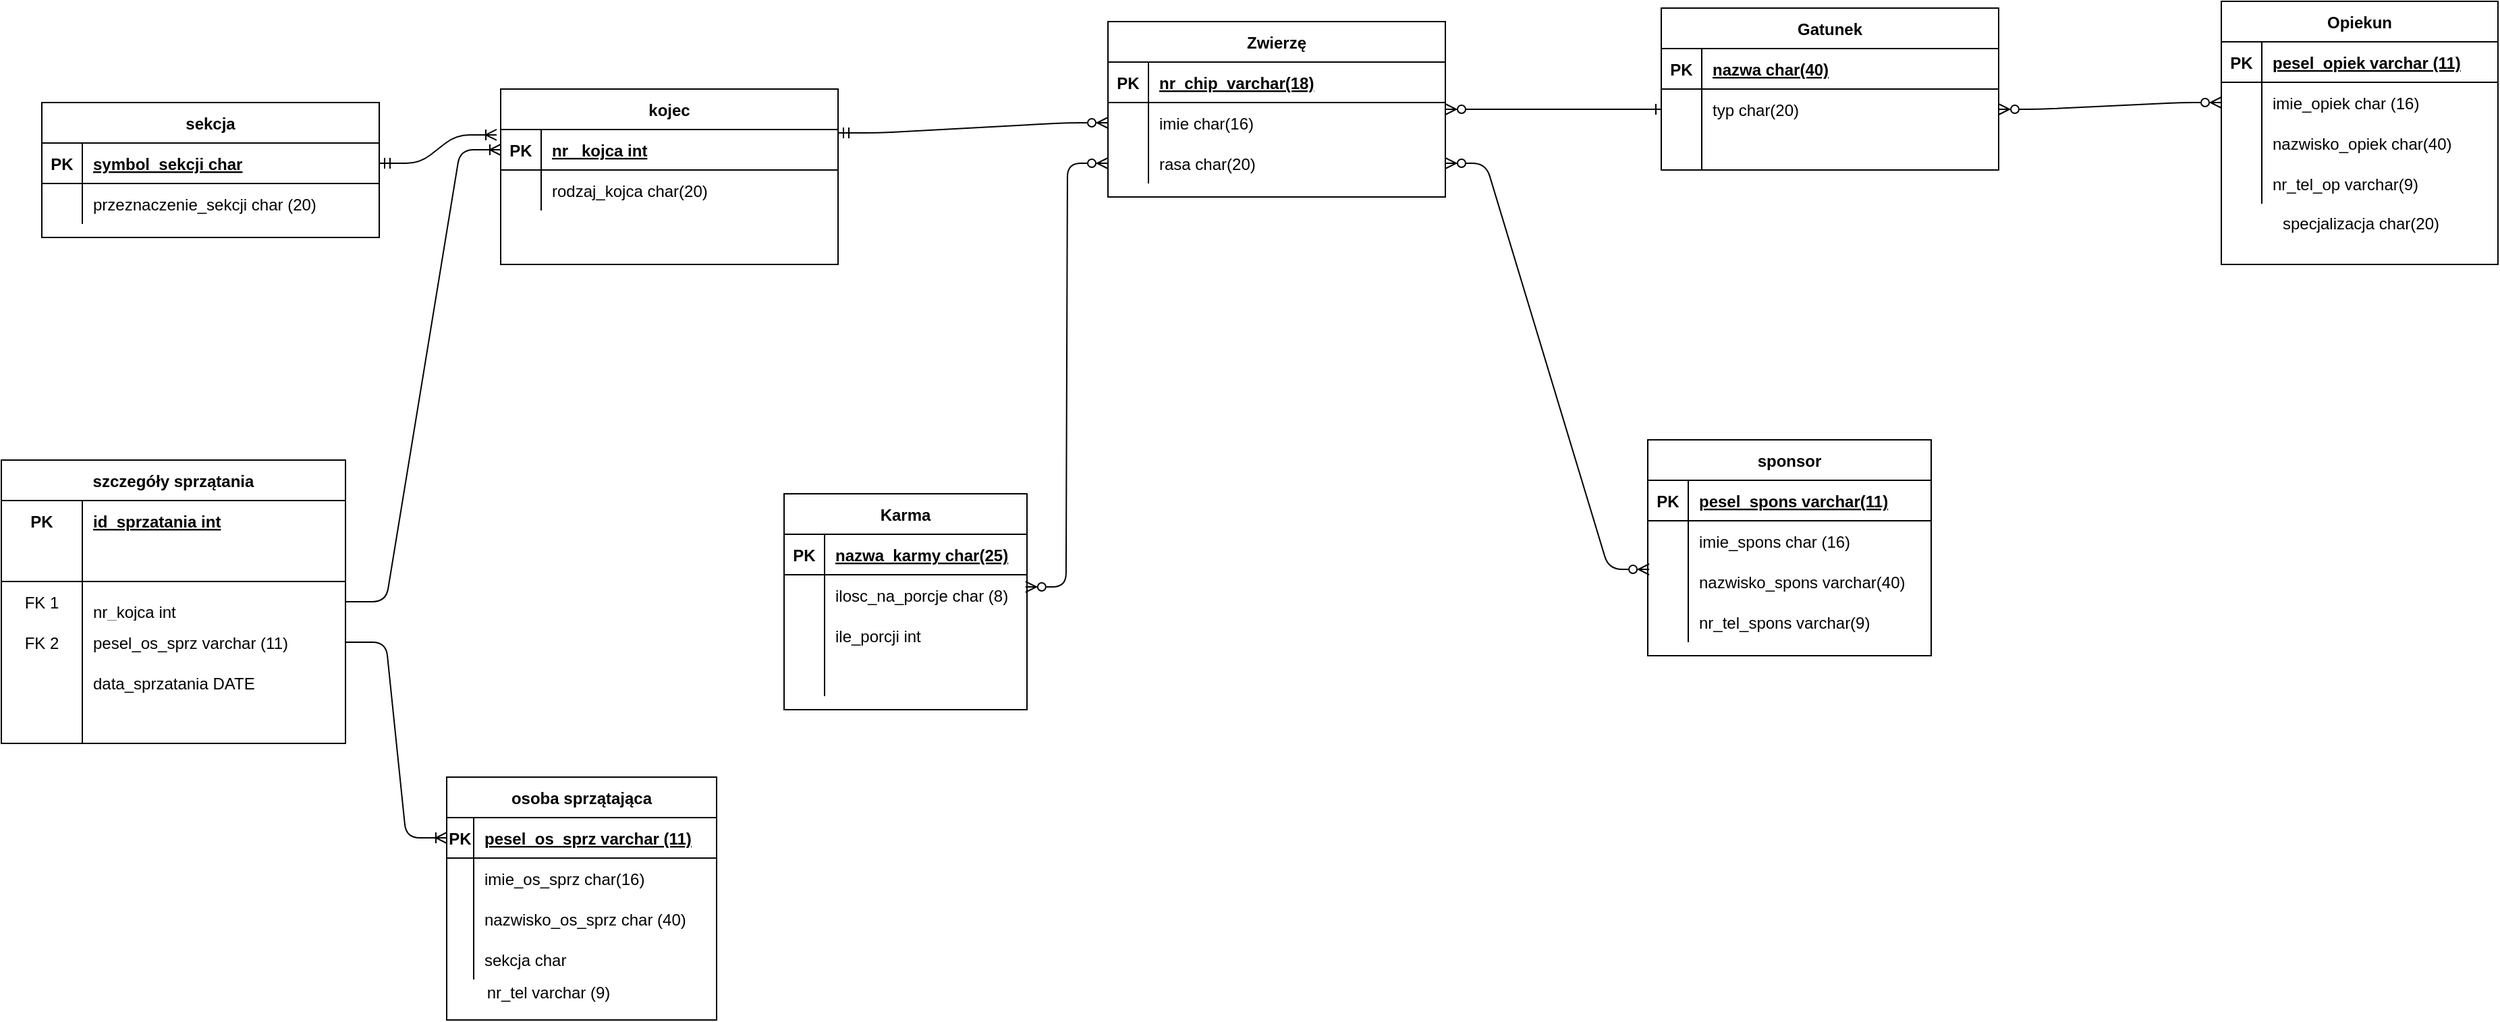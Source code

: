 <mxfile version="14.2.5" type="github">
  <diagram id="R2lEEEUBdFMjLlhIrx00" name="Page-1">
    <mxGraphModel dx="1324" dy="1441" grid="1" gridSize="10" guides="1" tooltips="1" connect="1" arrows="1" fold="1" page="1" pageScale="1" pageWidth="850" pageHeight="1100" math="0" shadow="0" extFonts="Permanent Marker^https://fonts.googleapis.com/css?family=Permanent+Marker">
      <root>
        <mxCell id="0" />
        <mxCell id="1" parent="0" />
        <mxCell id="C-vyLk0tnHw3VtMMgP7b-2" value="Zwierzę" style="shape=table;startSize=30;container=1;collapsible=1;childLayout=tableLayout;fixedRows=1;rowLines=0;fontStyle=1;align=center;resizeLast=1;" parent="1" vertex="1">
          <mxGeometry x="450" y="-20" width="250" height="130" as="geometry" />
        </mxCell>
        <mxCell id="C-vyLk0tnHw3VtMMgP7b-3" value="" style="shape=partialRectangle;collapsible=0;dropTarget=0;pointerEvents=0;fillColor=none;points=[[0,0.5],[1,0.5]];portConstraint=eastwest;top=0;left=0;right=0;bottom=1;" parent="C-vyLk0tnHw3VtMMgP7b-2" vertex="1">
          <mxGeometry y="30" width="250" height="30" as="geometry" />
        </mxCell>
        <mxCell id="C-vyLk0tnHw3VtMMgP7b-4" value="PK" style="shape=partialRectangle;overflow=hidden;connectable=0;fillColor=none;top=0;left=0;bottom=0;right=0;fontStyle=1;" parent="C-vyLk0tnHw3VtMMgP7b-3" vertex="1">
          <mxGeometry width="30" height="30" as="geometry" />
        </mxCell>
        <mxCell id="C-vyLk0tnHw3VtMMgP7b-5" value="nr_chip  varchar(18) " style="shape=partialRectangle;overflow=hidden;connectable=0;fillColor=none;top=0;left=0;bottom=0;right=0;align=left;spacingLeft=6;fontStyle=5;" parent="C-vyLk0tnHw3VtMMgP7b-3" vertex="1">
          <mxGeometry x="30" width="220" height="30" as="geometry" />
        </mxCell>
        <mxCell id="C-vyLk0tnHw3VtMMgP7b-6" value="" style="shape=partialRectangle;collapsible=0;dropTarget=0;pointerEvents=0;fillColor=none;points=[[0,0.5],[1,0.5]];portConstraint=eastwest;top=0;left=0;right=0;bottom=0;" parent="C-vyLk0tnHw3VtMMgP7b-2" vertex="1">
          <mxGeometry y="60" width="250" height="30" as="geometry" />
        </mxCell>
        <mxCell id="C-vyLk0tnHw3VtMMgP7b-7" value="" style="shape=partialRectangle;overflow=hidden;connectable=0;fillColor=none;top=0;left=0;bottom=0;right=0;" parent="C-vyLk0tnHw3VtMMgP7b-6" vertex="1">
          <mxGeometry width="30" height="30" as="geometry" />
        </mxCell>
        <mxCell id="C-vyLk0tnHw3VtMMgP7b-8" value="imie char(16)" style="shape=partialRectangle;overflow=hidden;connectable=0;fillColor=none;top=0;left=0;bottom=0;right=0;align=left;spacingLeft=6;" parent="C-vyLk0tnHw3VtMMgP7b-6" vertex="1">
          <mxGeometry x="30" width="220" height="30" as="geometry" />
        </mxCell>
        <mxCell id="C-vyLk0tnHw3VtMMgP7b-9" value="" style="shape=partialRectangle;collapsible=0;dropTarget=0;pointerEvents=0;fillColor=none;points=[[0,0.5],[1,0.5]];portConstraint=eastwest;top=0;left=0;right=0;bottom=0;" parent="C-vyLk0tnHw3VtMMgP7b-2" vertex="1">
          <mxGeometry y="90" width="250" height="30" as="geometry" />
        </mxCell>
        <mxCell id="C-vyLk0tnHw3VtMMgP7b-10" value="" style="shape=partialRectangle;overflow=hidden;connectable=0;fillColor=none;top=0;left=0;bottom=0;right=0;" parent="C-vyLk0tnHw3VtMMgP7b-9" vertex="1">
          <mxGeometry width="30" height="30" as="geometry" />
        </mxCell>
        <mxCell id="C-vyLk0tnHw3VtMMgP7b-11" value="rasa char(20)" style="shape=partialRectangle;overflow=hidden;connectable=0;fillColor=none;top=0;left=0;bottom=0;right=0;align=left;spacingLeft=6;" parent="C-vyLk0tnHw3VtMMgP7b-9" vertex="1">
          <mxGeometry x="30" width="220" height="30" as="geometry" />
        </mxCell>
        <mxCell id="C-vyLk0tnHw3VtMMgP7b-13" value="Gatunek" style="shape=table;startSize=30;container=1;collapsible=1;childLayout=tableLayout;fixedRows=1;rowLines=0;fontStyle=1;align=center;resizeLast=1;" parent="1" vertex="1">
          <mxGeometry x="860" y="-30" width="250" height="120" as="geometry" />
        </mxCell>
        <mxCell id="C-vyLk0tnHw3VtMMgP7b-14" value="" style="shape=partialRectangle;collapsible=0;dropTarget=0;pointerEvents=0;fillColor=none;points=[[0,0.5],[1,0.5]];portConstraint=eastwest;top=0;left=0;right=0;bottom=1;" parent="C-vyLk0tnHw3VtMMgP7b-13" vertex="1">
          <mxGeometry y="30" width="250" height="30" as="geometry" />
        </mxCell>
        <mxCell id="C-vyLk0tnHw3VtMMgP7b-15" value="PK" style="shape=partialRectangle;overflow=hidden;connectable=0;fillColor=none;top=0;left=0;bottom=0;right=0;fontStyle=1;" parent="C-vyLk0tnHw3VtMMgP7b-14" vertex="1">
          <mxGeometry width="30" height="30" as="geometry" />
        </mxCell>
        <mxCell id="C-vyLk0tnHw3VtMMgP7b-16" value="nazwa char(40)" style="shape=partialRectangle;overflow=hidden;connectable=0;fillColor=none;top=0;left=0;bottom=0;right=0;align=left;spacingLeft=6;fontStyle=5;" parent="C-vyLk0tnHw3VtMMgP7b-14" vertex="1">
          <mxGeometry x="30" width="220" height="30" as="geometry" />
        </mxCell>
        <mxCell id="C-vyLk0tnHw3VtMMgP7b-17" value="" style="shape=partialRectangle;collapsible=0;dropTarget=0;pointerEvents=0;fillColor=none;points=[[0,0.5],[1,0.5]];portConstraint=eastwest;top=0;left=0;right=0;bottom=0;" parent="C-vyLk0tnHw3VtMMgP7b-13" vertex="1">
          <mxGeometry y="60" width="250" height="30" as="geometry" />
        </mxCell>
        <mxCell id="C-vyLk0tnHw3VtMMgP7b-18" value="" style="shape=partialRectangle;overflow=hidden;connectable=0;fillColor=none;top=0;left=0;bottom=0;right=0;" parent="C-vyLk0tnHw3VtMMgP7b-17" vertex="1">
          <mxGeometry width="30" height="30" as="geometry" />
        </mxCell>
        <mxCell id="C-vyLk0tnHw3VtMMgP7b-19" value="typ char(20)" style="shape=partialRectangle;overflow=hidden;connectable=0;fillColor=none;top=0;left=0;bottom=0;right=0;align=left;spacingLeft=6;" parent="C-vyLk0tnHw3VtMMgP7b-17" vertex="1">
          <mxGeometry x="30" width="220" height="30" as="geometry" />
        </mxCell>
        <mxCell id="C-vyLk0tnHw3VtMMgP7b-20" value="" style="shape=partialRectangle;collapsible=0;dropTarget=0;pointerEvents=0;fillColor=none;points=[[0,0.5],[1,0.5]];portConstraint=eastwest;top=0;left=0;right=0;bottom=0;" parent="C-vyLk0tnHw3VtMMgP7b-13" vertex="1">
          <mxGeometry y="90" width="250" height="30" as="geometry" />
        </mxCell>
        <mxCell id="C-vyLk0tnHw3VtMMgP7b-21" value="" style="shape=partialRectangle;overflow=hidden;connectable=0;fillColor=none;top=0;left=0;bottom=0;right=0;" parent="C-vyLk0tnHw3VtMMgP7b-20" vertex="1">
          <mxGeometry width="30" height="30" as="geometry" />
        </mxCell>
        <mxCell id="C-vyLk0tnHw3VtMMgP7b-22" value="" style="shape=partialRectangle;overflow=hidden;connectable=0;fillColor=none;top=0;left=0;bottom=0;right=0;align=left;spacingLeft=6;" parent="C-vyLk0tnHw3VtMMgP7b-20" vertex="1">
          <mxGeometry x="30" width="220" height="30" as="geometry" />
        </mxCell>
        <mxCell id="C-vyLk0tnHw3VtMMgP7b-23" value="kojec" style="shape=table;startSize=30;container=1;collapsible=1;childLayout=tableLayout;fixedRows=1;rowLines=0;fontStyle=1;align=center;resizeLast=1;" parent="1" vertex="1">
          <mxGeometry y="30" width="250" height="130" as="geometry" />
        </mxCell>
        <mxCell id="C-vyLk0tnHw3VtMMgP7b-24" value="" style="shape=partialRectangle;collapsible=0;dropTarget=0;pointerEvents=0;fillColor=none;points=[[0,0.5],[1,0.5]];portConstraint=eastwest;top=0;left=0;right=0;bottom=1;" parent="C-vyLk0tnHw3VtMMgP7b-23" vertex="1">
          <mxGeometry y="30" width="250" height="30" as="geometry" />
        </mxCell>
        <mxCell id="C-vyLk0tnHw3VtMMgP7b-25" value="PK" style="shape=partialRectangle;overflow=hidden;connectable=0;fillColor=none;top=0;left=0;bottom=0;right=0;fontStyle=1;" parent="C-vyLk0tnHw3VtMMgP7b-24" vertex="1">
          <mxGeometry width="30" height="30" as="geometry" />
        </mxCell>
        <mxCell id="C-vyLk0tnHw3VtMMgP7b-26" value="nr _kojca int " style="shape=partialRectangle;overflow=hidden;connectable=0;fillColor=none;top=0;left=0;bottom=0;right=0;align=left;spacingLeft=6;fontStyle=5;" parent="C-vyLk0tnHw3VtMMgP7b-24" vertex="1">
          <mxGeometry x="30" width="220" height="30" as="geometry" />
        </mxCell>
        <mxCell id="C-vyLk0tnHw3VtMMgP7b-27" value="" style="shape=partialRectangle;collapsible=0;dropTarget=0;pointerEvents=0;fillColor=none;points=[[0,0.5],[1,0.5]];portConstraint=eastwest;top=0;left=0;right=0;bottom=0;" parent="C-vyLk0tnHw3VtMMgP7b-23" vertex="1">
          <mxGeometry y="60" width="250" height="30" as="geometry" />
        </mxCell>
        <mxCell id="C-vyLk0tnHw3VtMMgP7b-28" value="" style="shape=partialRectangle;overflow=hidden;connectable=0;fillColor=none;top=0;left=0;bottom=0;right=0;" parent="C-vyLk0tnHw3VtMMgP7b-27" vertex="1">
          <mxGeometry width="30" height="30" as="geometry" />
        </mxCell>
        <mxCell id="C-vyLk0tnHw3VtMMgP7b-29" value="rodzaj_kojca char(20)" style="shape=partialRectangle;overflow=hidden;connectable=0;fillColor=none;top=0;left=0;bottom=0;right=0;align=left;spacingLeft=6;" parent="C-vyLk0tnHw3VtMMgP7b-27" vertex="1">
          <mxGeometry x="30" width="220" height="30" as="geometry" />
        </mxCell>
        <mxCell id="C-vyLk0tnHw3VtMMgP7b-12" value="" style="edgeStyle=entityRelationEdgeStyle;endArrow=ERzeroToMany;startArrow=ERone;endFill=1;startFill=0;entryX=1;entryY=0.5;entryDx=0;entryDy=0;exitX=0;exitY=0.5;exitDx=0;exitDy=0;" parent="1" source="C-vyLk0tnHw3VtMMgP7b-17" target="C-vyLk0tnHw3VtMMgP7b-2" edge="1">
          <mxGeometry width="100" height="100" relative="1" as="geometry">
            <mxPoint x="710" y="485" as="sourcePoint" />
            <mxPoint x="460" y="205" as="targetPoint" />
          </mxGeometry>
        </mxCell>
        <mxCell id="PR95BLjUPPF5sNpbHatP-1" value="osoba sprzątająca" style="shape=table;startSize=30;container=1;collapsible=1;childLayout=tableLayout;fixedRows=1;rowLines=0;fontStyle=1;align=center;resizeLast=1;" parent="1" vertex="1">
          <mxGeometry x="-40" y="540" width="200" height="180" as="geometry" />
        </mxCell>
        <mxCell id="PR95BLjUPPF5sNpbHatP-2" value="" style="shape=partialRectangle;collapsible=0;dropTarget=0;pointerEvents=0;fillColor=none;top=0;left=0;bottom=1;right=0;points=[[0,0.5],[1,0.5]];portConstraint=eastwest;" parent="PR95BLjUPPF5sNpbHatP-1" vertex="1">
          <mxGeometry y="30" width="200" height="30" as="geometry" />
        </mxCell>
        <mxCell id="PR95BLjUPPF5sNpbHatP-3" value="PK" style="shape=partialRectangle;connectable=0;fillColor=none;top=0;left=0;bottom=0;right=0;fontStyle=1;overflow=hidden;" parent="PR95BLjUPPF5sNpbHatP-2" vertex="1">
          <mxGeometry width="20" height="30" as="geometry" />
        </mxCell>
        <mxCell id="PR95BLjUPPF5sNpbHatP-4" value="pesel_os_sprz varchar (11)" style="shape=partialRectangle;connectable=0;fillColor=none;top=0;left=0;bottom=0;right=0;align=left;spacingLeft=6;fontStyle=5;overflow=hidden;" parent="PR95BLjUPPF5sNpbHatP-2" vertex="1">
          <mxGeometry x="20" width="180" height="30" as="geometry" />
        </mxCell>
        <mxCell id="PR95BLjUPPF5sNpbHatP-5" value="" style="shape=partialRectangle;collapsible=0;dropTarget=0;pointerEvents=0;fillColor=none;top=0;left=0;bottom=0;right=0;points=[[0,0.5],[1,0.5]];portConstraint=eastwest;" parent="PR95BLjUPPF5sNpbHatP-1" vertex="1">
          <mxGeometry y="60" width="200" height="30" as="geometry" />
        </mxCell>
        <mxCell id="PR95BLjUPPF5sNpbHatP-6" value="" style="shape=partialRectangle;connectable=0;fillColor=none;top=0;left=0;bottom=0;right=0;editable=1;overflow=hidden;" parent="PR95BLjUPPF5sNpbHatP-5" vertex="1">
          <mxGeometry width="20" height="30" as="geometry" />
        </mxCell>
        <mxCell id="PR95BLjUPPF5sNpbHatP-7" value="imie_os_sprz char(16)" style="shape=partialRectangle;connectable=0;fillColor=none;top=0;left=0;bottom=0;right=0;align=left;spacingLeft=6;overflow=hidden;" parent="PR95BLjUPPF5sNpbHatP-5" vertex="1">
          <mxGeometry x="20" width="180" height="30" as="geometry" />
        </mxCell>
        <mxCell id="PR95BLjUPPF5sNpbHatP-8" value="" style="shape=partialRectangle;collapsible=0;dropTarget=0;pointerEvents=0;fillColor=none;top=0;left=0;bottom=0;right=0;points=[[0,0.5],[1,0.5]];portConstraint=eastwest;" parent="PR95BLjUPPF5sNpbHatP-1" vertex="1">
          <mxGeometry y="90" width="200" height="30" as="geometry" />
        </mxCell>
        <mxCell id="PR95BLjUPPF5sNpbHatP-9" value="" style="shape=partialRectangle;connectable=0;fillColor=none;top=0;left=0;bottom=0;right=0;editable=1;overflow=hidden;" parent="PR95BLjUPPF5sNpbHatP-8" vertex="1">
          <mxGeometry width="20" height="30" as="geometry" />
        </mxCell>
        <mxCell id="PR95BLjUPPF5sNpbHatP-10" value="nazwisko_os_sprz char (40)" style="shape=partialRectangle;connectable=0;fillColor=none;top=0;left=0;bottom=0;right=0;align=left;spacingLeft=6;overflow=hidden;" parent="PR95BLjUPPF5sNpbHatP-8" vertex="1">
          <mxGeometry x="20" width="180" height="30" as="geometry" />
        </mxCell>
        <mxCell id="PR95BLjUPPF5sNpbHatP-11" value="" style="shape=partialRectangle;collapsible=0;dropTarget=0;pointerEvents=0;fillColor=none;top=0;left=0;bottom=0;right=0;points=[[0,0.5],[1,0.5]];portConstraint=eastwest;" parent="PR95BLjUPPF5sNpbHatP-1" vertex="1">
          <mxGeometry y="120" width="200" height="30" as="geometry" />
        </mxCell>
        <mxCell id="PR95BLjUPPF5sNpbHatP-12" value="" style="shape=partialRectangle;connectable=0;fillColor=none;top=0;left=0;bottom=0;right=0;editable=1;overflow=hidden;" parent="PR95BLjUPPF5sNpbHatP-11" vertex="1">
          <mxGeometry width="20" height="30" as="geometry" />
        </mxCell>
        <mxCell id="PR95BLjUPPF5sNpbHatP-13" value="sekcja char" style="shape=partialRectangle;connectable=0;fillColor=none;top=0;left=0;bottom=0;right=0;align=left;spacingLeft=6;overflow=hidden;" parent="PR95BLjUPPF5sNpbHatP-11" vertex="1">
          <mxGeometry x="20" width="180" height="30" as="geometry" />
        </mxCell>
        <mxCell id="PR95BLjUPPF5sNpbHatP-16" value="Opiekun" style="shape=table;startSize=30;container=1;collapsible=1;childLayout=tableLayout;fixedRows=1;rowLines=0;fontStyle=1;align=center;resizeLast=1;" parent="1" vertex="1">
          <mxGeometry x="1275" y="-35" width="205" height="195" as="geometry" />
        </mxCell>
        <mxCell id="PR95BLjUPPF5sNpbHatP-17" value="" style="shape=partialRectangle;collapsible=0;dropTarget=0;pointerEvents=0;fillColor=none;top=0;left=0;bottom=1;right=0;points=[[0,0.5],[1,0.5]];portConstraint=eastwest;" parent="PR95BLjUPPF5sNpbHatP-16" vertex="1">
          <mxGeometry y="30" width="205" height="30" as="geometry" />
        </mxCell>
        <mxCell id="PR95BLjUPPF5sNpbHatP-18" value="PK" style="shape=partialRectangle;connectable=0;fillColor=none;top=0;left=0;bottom=0;right=0;fontStyle=1;overflow=hidden;" parent="PR95BLjUPPF5sNpbHatP-17" vertex="1">
          <mxGeometry width="30" height="30" as="geometry" />
        </mxCell>
        <mxCell id="PR95BLjUPPF5sNpbHatP-19" value="pesel_opiek varchar (11) " style="shape=partialRectangle;connectable=0;fillColor=none;top=0;left=0;bottom=0;right=0;align=left;spacingLeft=6;fontStyle=5;overflow=hidden;" parent="PR95BLjUPPF5sNpbHatP-17" vertex="1">
          <mxGeometry x="30" width="175" height="30" as="geometry" />
        </mxCell>
        <mxCell id="PR95BLjUPPF5sNpbHatP-20" value="" style="shape=partialRectangle;collapsible=0;dropTarget=0;pointerEvents=0;fillColor=none;top=0;left=0;bottom=0;right=0;points=[[0,0.5],[1,0.5]];portConstraint=eastwest;" parent="PR95BLjUPPF5sNpbHatP-16" vertex="1">
          <mxGeometry y="60" width="205" height="30" as="geometry" />
        </mxCell>
        <mxCell id="PR95BLjUPPF5sNpbHatP-21" value="" style="shape=partialRectangle;connectable=0;fillColor=none;top=0;left=0;bottom=0;right=0;editable=1;overflow=hidden;" parent="PR95BLjUPPF5sNpbHatP-20" vertex="1">
          <mxGeometry width="30" height="30" as="geometry" />
        </mxCell>
        <mxCell id="PR95BLjUPPF5sNpbHatP-22" value="imie_opiek char (16) " style="shape=partialRectangle;connectable=0;fillColor=none;top=0;left=0;bottom=0;right=0;align=left;spacingLeft=6;overflow=hidden;" parent="PR95BLjUPPF5sNpbHatP-20" vertex="1">
          <mxGeometry x="30" width="175" height="30" as="geometry" />
        </mxCell>
        <mxCell id="PR95BLjUPPF5sNpbHatP-23" value="" style="shape=partialRectangle;collapsible=0;dropTarget=0;pointerEvents=0;fillColor=none;top=0;left=0;bottom=0;right=0;points=[[0,0.5],[1,0.5]];portConstraint=eastwest;" parent="PR95BLjUPPF5sNpbHatP-16" vertex="1">
          <mxGeometry y="90" width="205" height="30" as="geometry" />
        </mxCell>
        <mxCell id="PR95BLjUPPF5sNpbHatP-24" value="" style="shape=partialRectangle;connectable=0;fillColor=none;top=0;left=0;bottom=0;right=0;editable=1;overflow=hidden;" parent="PR95BLjUPPF5sNpbHatP-23" vertex="1">
          <mxGeometry width="30" height="30" as="geometry" />
        </mxCell>
        <mxCell id="PR95BLjUPPF5sNpbHatP-25" value="nazwisko_opiek char(40)" style="shape=partialRectangle;connectable=0;fillColor=none;top=0;left=0;bottom=0;right=0;align=left;spacingLeft=6;overflow=hidden;" parent="PR95BLjUPPF5sNpbHatP-23" vertex="1">
          <mxGeometry x="30" width="175" height="30" as="geometry" />
        </mxCell>
        <mxCell id="PR95BLjUPPF5sNpbHatP-26" value="" style="shape=partialRectangle;collapsible=0;dropTarget=0;pointerEvents=0;fillColor=none;top=0;left=0;bottom=0;right=0;points=[[0,0.5],[1,0.5]];portConstraint=eastwest;" parent="PR95BLjUPPF5sNpbHatP-16" vertex="1">
          <mxGeometry y="120" width="205" height="30" as="geometry" />
        </mxCell>
        <mxCell id="PR95BLjUPPF5sNpbHatP-27" value="" style="shape=partialRectangle;connectable=0;fillColor=none;top=0;left=0;bottom=0;right=0;editable=1;overflow=hidden;" parent="PR95BLjUPPF5sNpbHatP-26" vertex="1">
          <mxGeometry width="30" height="30" as="geometry" />
        </mxCell>
        <mxCell id="PR95BLjUPPF5sNpbHatP-28" value="nr_tel_op varchar(9)" style="shape=partialRectangle;connectable=0;fillColor=none;top=0;left=0;bottom=0;right=0;align=left;spacingLeft=6;overflow=hidden;" parent="PR95BLjUPPF5sNpbHatP-26" vertex="1">
          <mxGeometry x="30" width="175" height="30" as="geometry" />
        </mxCell>
        <mxCell id="PR95BLjUPPF5sNpbHatP-30" value="" style="edgeStyle=entityRelationEdgeStyle;fontSize=12;html=1;endArrow=ERzeroToMany;startArrow=ERmandOne;entryX=0;entryY=0.5;entryDx=0;entryDy=0;exitX=1;exitY=0.25;exitDx=0;exitDy=0;" parent="1" source="C-vyLk0tnHw3VtMMgP7b-23" target="C-vyLk0tnHw3VtMMgP7b-6" edge="1">
          <mxGeometry width="100" height="100" relative="1" as="geometry">
            <mxPoint x="370" y="350" as="sourcePoint" />
            <mxPoint x="470" y="250" as="targetPoint" />
          </mxGeometry>
        </mxCell>
        <mxCell id="PR95BLjUPPF5sNpbHatP-31" value="sekcja" style="shape=table;startSize=30;container=1;collapsible=1;childLayout=tableLayout;fixedRows=1;rowLines=0;fontStyle=1;align=center;resizeLast=1;" parent="1" vertex="1">
          <mxGeometry x="-340" y="40" width="250" height="100" as="geometry" />
        </mxCell>
        <mxCell id="PR95BLjUPPF5sNpbHatP-32" value="" style="shape=partialRectangle;collapsible=0;dropTarget=0;pointerEvents=0;fillColor=none;points=[[0,0.5],[1,0.5]];portConstraint=eastwest;top=0;left=0;right=0;bottom=1;" parent="PR95BLjUPPF5sNpbHatP-31" vertex="1">
          <mxGeometry y="30" width="250" height="30" as="geometry" />
        </mxCell>
        <mxCell id="PR95BLjUPPF5sNpbHatP-33" value="PK" style="shape=partialRectangle;overflow=hidden;connectable=0;fillColor=none;top=0;left=0;bottom=0;right=0;fontStyle=1;" parent="PR95BLjUPPF5sNpbHatP-32" vertex="1">
          <mxGeometry width="30" height="30" as="geometry" />
        </mxCell>
        <mxCell id="PR95BLjUPPF5sNpbHatP-34" value="symbol_sekcji char" style="shape=partialRectangle;overflow=hidden;connectable=0;fillColor=none;top=0;left=0;bottom=0;right=0;align=left;spacingLeft=6;fontStyle=5;" parent="PR95BLjUPPF5sNpbHatP-32" vertex="1">
          <mxGeometry x="30" width="220" height="30" as="geometry" />
        </mxCell>
        <mxCell id="PR95BLjUPPF5sNpbHatP-35" value="" style="shape=partialRectangle;collapsible=0;dropTarget=0;pointerEvents=0;fillColor=none;points=[[0,0.5],[1,0.5]];portConstraint=eastwest;top=0;left=0;right=0;bottom=0;" parent="PR95BLjUPPF5sNpbHatP-31" vertex="1">
          <mxGeometry y="60" width="250" height="30" as="geometry" />
        </mxCell>
        <mxCell id="PR95BLjUPPF5sNpbHatP-36" value="" style="shape=partialRectangle;overflow=hidden;connectable=0;fillColor=none;top=0;left=0;bottom=0;right=0;" parent="PR95BLjUPPF5sNpbHatP-35" vertex="1">
          <mxGeometry width="30" height="30" as="geometry" />
        </mxCell>
        <mxCell id="PR95BLjUPPF5sNpbHatP-37" value="przeznaczenie_sekcji char (20)" style="shape=partialRectangle;overflow=hidden;connectable=0;fillColor=none;top=0;left=0;bottom=0;right=0;align=left;spacingLeft=6;" parent="PR95BLjUPPF5sNpbHatP-35" vertex="1">
          <mxGeometry x="30" width="220" height="30" as="geometry" />
        </mxCell>
        <mxCell id="PR95BLjUPPF5sNpbHatP-39" value="" style="edgeStyle=entityRelationEdgeStyle;fontSize=12;html=1;endArrow=ERoneToMany;startArrow=ERmandOne;entryX=-0.012;entryY=0.133;entryDx=0;entryDy=0;entryPerimeter=0;exitX=1;exitY=0.5;exitDx=0;exitDy=0;" parent="1" source="PR95BLjUPPF5sNpbHatP-32" target="C-vyLk0tnHw3VtMMgP7b-24" edge="1">
          <mxGeometry width="100" height="100" relative="1" as="geometry">
            <mxPoint x="16" y="321" as="sourcePoint" />
            <mxPoint x="470" y="250" as="targetPoint" />
          </mxGeometry>
        </mxCell>
        <mxCell id="PR95BLjUPPF5sNpbHatP-40" value="nr_tel varchar (9) " style="text;html=1;align=center;verticalAlign=middle;resizable=0;points=[];autosize=1;" parent="1" vertex="1">
          <mxGeometry x="-20" y="690" width="110" height="20" as="geometry" />
        </mxCell>
        <mxCell id="PR95BLjUPPF5sNpbHatP-43" value="specjalizacja char(20)" style="text;html=1;align=center;verticalAlign=middle;resizable=0;points=[];autosize=1;" parent="1" vertex="1">
          <mxGeometry x="1307.5" y="120" width="140" height="20" as="geometry" />
        </mxCell>
        <mxCell id="PR95BLjUPPF5sNpbHatP-44" value="" style="edgeStyle=entityRelationEdgeStyle;fontSize=12;html=1;endArrow=ERzeroToMany;endFill=1;startArrow=ERzeroToMany;exitX=1;exitY=0.5;exitDx=0;exitDy=0;entryX=0;entryY=0.5;entryDx=0;entryDy=0;" parent="1" source="C-vyLk0tnHw3VtMMgP7b-17" target="PR95BLjUPPF5sNpbHatP-20" edge="1">
          <mxGeometry width="100" height="100" relative="1" as="geometry">
            <mxPoint x="1070" y="230" as="sourcePoint" />
            <mxPoint x="1270" y="58" as="targetPoint" />
          </mxGeometry>
        </mxCell>
        <mxCell id="PR95BLjUPPF5sNpbHatP-45" value="sponsor" style="shape=table;startSize=30;container=1;collapsible=1;childLayout=tableLayout;fixedRows=1;rowLines=0;fontStyle=1;align=center;resizeLast=1;" parent="1" vertex="1">
          <mxGeometry x="850" y="290" width="210" height="160" as="geometry" />
        </mxCell>
        <mxCell id="PR95BLjUPPF5sNpbHatP-46" value="" style="shape=partialRectangle;collapsible=0;dropTarget=0;pointerEvents=0;fillColor=none;top=0;left=0;bottom=1;right=0;points=[[0,0.5],[1,0.5]];portConstraint=eastwest;" parent="PR95BLjUPPF5sNpbHatP-45" vertex="1">
          <mxGeometry y="30" width="210" height="30" as="geometry" />
        </mxCell>
        <mxCell id="PR95BLjUPPF5sNpbHatP-47" value="PK" style="shape=partialRectangle;connectable=0;fillColor=none;top=0;left=0;bottom=0;right=0;fontStyle=1;overflow=hidden;" parent="PR95BLjUPPF5sNpbHatP-46" vertex="1">
          <mxGeometry width="30" height="30" as="geometry" />
        </mxCell>
        <mxCell id="PR95BLjUPPF5sNpbHatP-48" value="pesel_spons varchar(11)" style="shape=partialRectangle;connectable=0;fillColor=none;top=0;left=0;bottom=0;right=0;align=left;spacingLeft=6;fontStyle=5;overflow=hidden;" parent="PR95BLjUPPF5sNpbHatP-46" vertex="1">
          <mxGeometry x="30" width="180" height="30" as="geometry" />
        </mxCell>
        <mxCell id="PR95BLjUPPF5sNpbHatP-49" value="" style="shape=partialRectangle;collapsible=0;dropTarget=0;pointerEvents=0;fillColor=none;top=0;left=0;bottom=0;right=0;points=[[0,0.5],[1,0.5]];portConstraint=eastwest;" parent="PR95BLjUPPF5sNpbHatP-45" vertex="1">
          <mxGeometry y="60" width="210" height="30" as="geometry" />
        </mxCell>
        <mxCell id="PR95BLjUPPF5sNpbHatP-50" value="" style="shape=partialRectangle;connectable=0;fillColor=none;top=0;left=0;bottom=0;right=0;editable=1;overflow=hidden;" parent="PR95BLjUPPF5sNpbHatP-49" vertex="1">
          <mxGeometry width="30" height="30" as="geometry" />
        </mxCell>
        <mxCell id="PR95BLjUPPF5sNpbHatP-51" value="imie_spons char (16)" style="shape=partialRectangle;connectable=0;fillColor=none;top=0;left=0;bottom=0;right=0;align=left;spacingLeft=6;overflow=hidden;" parent="PR95BLjUPPF5sNpbHatP-49" vertex="1">
          <mxGeometry x="30" width="180" height="30" as="geometry" />
        </mxCell>
        <mxCell id="PR95BLjUPPF5sNpbHatP-52" value="" style="shape=partialRectangle;collapsible=0;dropTarget=0;pointerEvents=0;fillColor=none;top=0;left=0;bottom=0;right=0;points=[[0,0.5],[1,0.5]];portConstraint=eastwest;" parent="PR95BLjUPPF5sNpbHatP-45" vertex="1">
          <mxGeometry y="90" width="210" height="30" as="geometry" />
        </mxCell>
        <mxCell id="PR95BLjUPPF5sNpbHatP-53" value="" style="shape=partialRectangle;connectable=0;fillColor=none;top=0;left=0;bottom=0;right=0;editable=1;overflow=hidden;" parent="PR95BLjUPPF5sNpbHatP-52" vertex="1">
          <mxGeometry width="30" height="30" as="geometry" />
        </mxCell>
        <mxCell id="PR95BLjUPPF5sNpbHatP-54" value="nazwisko_spons varchar(40)" style="shape=partialRectangle;connectable=0;fillColor=none;top=0;left=0;bottom=0;right=0;align=left;spacingLeft=6;overflow=hidden;" parent="PR95BLjUPPF5sNpbHatP-52" vertex="1">
          <mxGeometry x="30" width="180" height="30" as="geometry" />
        </mxCell>
        <mxCell id="PR95BLjUPPF5sNpbHatP-55" value="" style="shape=partialRectangle;collapsible=0;dropTarget=0;pointerEvents=0;fillColor=none;top=0;left=0;bottom=0;right=0;points=[[0,0.5],[1,0.5]];portConstraint=eastwest;" parent="PR95BLjUPPF5sNpbHatP-45" vertex="1">
          <mxGeometry y="120" width="210" height="30" as="geometry" />
        </mxCell>
        <mxCell id="PR95BLjUPPF5sNpbHatP-56" value="" style="shape=partialRectangle;connectable=0;fillColor=none;top=0;left=0;bottom=0;right=0;editable=1;overflow=hidden;" parent="PR95BLjUPPF5sNpbHatP-55" vertex="1">
          <mxGeometry width="30" height="30" as="geometry" />
        </mxCell>
        <mxCell id="PR95BLjUPPF5sNpbHatP-57" value="nr_tel_spons varchar(9)" style="shape=partialRectangle;connectable=0;fillColor=none;top=0;left=0;bottom=0;right=0;align=left;spacingLeft=6;overflow=hidden;" parent="PR95BLjUPPF5sNpbHatP-55" vertex="1">
          <mxGeometry x="30" width="180" height="30" as="geometry" />
        </mxCell>
        <mxCell id="PR95BLjUPPF5sNpbHatP-58" value="" style="edgeStyle=entityRelationEdgeStyle;fontSize=12;html=1;endArrow=ERzeroToMany;endFill=1;startArrow=ERzeroToMany;entryX=1;entryY=0.5;entryDx=0;entryDy=0;exitX=0.005;exitY=0.2;exitDx=0;exitDy=0;exitPerimeter=0;" parent="1" source="PR95BLjUPPF5sNpbHatP-52" target="C-vyLk0tnHw3VtMMgP7b-9" edge="1">
          <mxGeometry width="100" height="100" relative="1" as="geometry">
            <mxPoint x="770" y="350" as="sourcePoint" />
            <mxPoint x="870" y="250" as="targetPoint" />
          </mxGeometry>
        </mxCell>
        <mxCell id="PR95BLjUPPF5sNpbHatP-59" value="Karma" style="shape=table;startSize=30;container=1;collapsible=1;childLayout=tableLayout;fixedRows=1;rowLines=0;fontStyle=1;align=center;resizeLast=1;" parent="1" vertex="1">
          <mxGeometry x="210" y="330" width="180" height="160" as="geometry" />
        </mxCell>
        <mxCell id="PR95BLjUPPF5sNpbHatP-60" value="" style="shape=partialRectangle;collapsible=0;dropTarget=0;pointerEvents=0;fillColor=none;top=0;left=0;bottom=1;right=0;points=[[0,0.5],[1,0.5]];portConstraint=eastwest;" parent="PR95BLjUPPF5sNpbHatP-59" vertex="1">
          <mxGeometry y="30" width="180" height="30" as="geometry" />
        </mxCell>
        <mxCell id="PR95BLjUPPF5sNpbHatP-61" value="PK" style="shape=partialRectangle;connectable=0;fillColor=none;top=0;left=0;bottom=0;right=0;fontStyle=1;overflow=hidden;" parent="PR95BLjUPPF5sNpbHatP-60" vertex="1">
          <mxGeometry width="30" height="30" as="geometry" />
        </mxCell>
        <mxCell id="PR95BLjUPPF5sNpbHatP-62" value="nazwa_karmy char(25)" style="shape=partialRectangle;connectable=0;fillColor=none;top=0;left=0;bottom=0;right=0;align=left;spacingLeft=6;fontStyle=5;overflow=hidden;" parent="PR95BLjUPPF5sNpbHatP-60" vertex="1">
          <mxGeometry x="30" width="150" height="30" as="geometry" />
        </mxCell>
        <mxCell id="PR95BLjUPPF5sNpbHatP-63" value="" style="shape=partialRectangle;collapsible=0;dropTarget=0;pointerEvents=0;fillColor=none;top=0;left=0;bottom=0;right=0;points=[[0,0.5],[1,0.5]];portConstraint=eastwest;" parent="PR95BLjUPPF5sNpbHatP-59" vertex="1">
          <mxGeometry y="60" width="180" height="30" as="geometry" />
        </mxCell>
        <mxCell id="PR95BLjUPPF5sNpbHatP-64" value="" style="shape=partialRectangle;connectable=0;fillColor=none;top=0;left=0;bottom=0;right=0;editable=1;overflow=hidden;" parent="PR95BLjUPPF5sNpbHatP-63" vertex="1">
          <mxGeometry width="30" height="30" as="geometry" />
        </mxCell>
        <mxCell id="PR95BLjUPPF5sNpbHatP-65" value="ilosc_na_porcje char (8)" style="shape=partialRectangle;connectable=0;fillColor=none;top=0;left=0;bottom=0;right=0;align=left;spacingLeft=6;overflow=hidden;" parent="PR95BLjUPPF5sNpbHatP-63" vertex="1">
          <mxGeometry x="30" width="150" height="30" as="geometry" />
        </mxCell>
        <mxCell id="PR95BLjUPPF5sNpbHatP-66" value="" style="shape=partialRectangle;collapsible=0;dropTarget=0;pointerEvents=0;fillColor=none;top=0;left=0;bottom=0;right=0;points=[[0,0.5],[1,0.5]];portConstraint=eastwest;" parent="PR95BLjUPPF5sNpbHatP-59" vertex="1">
          <mxGeometry y="90" width="180" height="30" as="geometry" />
        </mxCell>
        <mxCell id="PR95BLjUPPF5sNpbHatP-67" value="" style="shape=partialRectangle;connectable=0;fillColor=none;top=0;left=0;bottom=0;right=0;editable=1;overflow=hidden;" parent="PR95BLjUPPF5sNpbHatP-66" vertex="1">
          <mxGeometry width="30" height="30" as="geometry" />
        </mxCell>
        <mxCell id="PR95BLjUPPF5sNpbHatP-68" value="ile_porcji int" style="shape=partialRectangle;connectable=0;fillColor=none;top=0;left=0;bottom=0;right=0;align=left;spacingLeft=6;overflow=hidden;" parent="PR95BLjUPPF5sNpbHatP-66" vertex="1">
          <mxGeometry x="30" width="150" height="30" as="geometry" />
        </mxCell>
        <mxCell id="PR95BLjUPPF5sNpbHatP-69" value="" style="shape=partialRectangle;collapsible=0;dropTarget=0;pointerEvents=0;fillColor=none;top=0;left=0;bottom=0;right=0;points=[[0,0.5],[1,0.5]];portConstraint=eastwest;" parent="PR95BLjUPPF5sNpbHatP-59" vertex="1">
          <mxGeometry y="120" width="180" height="30" as="geometry" />
        </mxCell>
        <mxCell id="PR95BLjUPPF5sNpbHatP-70" value="" style="shape=partialRectangle;connectable=0;fillColor=none;top=0;left=0;bottom=0;right=0;editable=1;overflow=hidden;" parent="PR95BLjUPPF5sNpbHatP-69" vertex="1">
          <mxGeometry width="30" height="30" as="geometry" />
        </mxCell>
        <mxCell id="PR95BLjUPPF5sNpbHatP-71" value="" style="shape=partialRectangle;connectable=0;fillColor=none;top=0;left=0;bottom=0;right=0;align=left;spacingLeft=6;overflow=hidden;" parent="PR95BLjUPPF5sNpbHatP-69" vertex="1">
          <mxGeometry x="30" width="150" height="30" as="geometry" />
        </mxCell>
        <mxCell id="PR95BLjUPPF5sNpbHatP-72" value="" style="edgeStyle=entityRelationEdgeStyle;fontSize=12;html=1;endArrow=ERzeroToMany;endFill=1;startArrow=ERzeroToMany;entryX=0;entryY=0.5;entryDx=0;entryDy=0;exitX=0.994;exitY=0.3;exitDx=0;exitDy=0;exitPerimeter=0;" parent="1" source="PR95BLjUPPF5sNpbHatP-63" target="C-vyLk0tnHw3VtMMgP7b-9" edge="1">
          <mxGeometry width="100" height="100" relative="1" as="geometry">
            <mxPoint x="540" y="370" as="sourcePoint" />
            <mxPoint x="500" y="190" as="targetPoint" />
          </mxGeometry>
        </mxCell>
        <mxCell id="umxFBja6h2hcTbwLrgoC-1" value="szczegóły sprzątania" style="shape=table;startSize=30;container=1;collapsible=1;childLayout=tableLayout;fixedRows=1;rowLines=0;fontStyle=1;align=center;resizeLast=1;" parent="1" vertex="1">
          <mxGeometry x="-370" y="305" width="255" height="210" as="geometry" />
        </mxCell>
        <mxCell id="umxFBja6h2hcTbwLrgoC-2" value="" style="shape=partialRectangle;collapsible=0;dropTarget=0;pointerEvents=0;fillColor=none;top=0;left=0;bottom=0;right=0;points=[[0,0.5],[1,0.5]];portConstraint=eastwest;" parent="umxFBja6h2hcTbwLrgoC-1" vertex="1">
          <mxGeometry y="30" width="255" height="30" as="geometry" />
        </mxCell>
        <mxCell id="umxFBja6h2hcTbwLrgoC-3" value="PK" style="shape=partialRectangle;connectable=0;fillColor=none;top=0;left=0;bottom=0;right=0;fontStyle=1;overflow=hidden;" parent="umxFBja6h2hcTbwLrgoC-2" vertex="1">
          <mxGeometry width="60" height="30" as="geometry" />
        </mxCell>
        <mxCell id="umxFBja6h2hcTbwLrgoC-4" value="id_sprzatania int" style="shape=partialRectangle;connectable=0;fillColor=none;top=0;left=0;bottom=0;right=0;align=left;spacingLeft=6;fontStyle=5;overflow=hidden;" parent="umxFBja6h2hcTbwLrgoC-2" vertex="1">
          <mxGeometry x="60" width="195" height="30" as="geometry" />
        </mxCell>
        <mxCell id="umxFBja6h2hcTbwLrgoC-5" value="" style="shape=partialRectangle;collapsible=0;dropTarget=0;pointerEvents=0;fillColor=none;top=0;left=0;bottom=1;right=0;points=[[0,0.5],[1,0.5]];portConstraint=eastwest;" parent="umxFBja6h2hcTbwLrgoC-1" vertex="1">
          <mxGeometry y="60" width="255" height="30" as="geometry" />
        </mxCell>
        <mxCell id="umxFBja6h2hcTbwLrgoC-6" value="" style="shape=partialRectangle;connectable=0;fillColor=none;top=0;left=0;bottom=0;right=0;fontStyle=1;overflow=hidden;" parent="umxFBja6h2hcTbwLrgoC-5" vertex="1">
          <mxGeometry width="60" height="30" as="geometry" />
        </mxCell>
        <mxCell id="umxFBja6h2hcTbwLrgoC-7" value="" style="shape=partialRectangle;connectable=0;fillColor=none;top=0;left=0;bottom=0;right=0;align=left;spacingLeft=6;fontStyle=5;overflow=hidden;" parent="umxFBja6h2hcTbwLrgoC-5" vertex="1">
          <mxGeometry x="60" width="195" height="30" as="geometry" />
        </mxCell>
        <mxCell id="UiReShk3Th9xOWOEFVFe-16" value="" style="shape=partialRectangle;collapsible=0;dropTarget=0;pointerEvents=0;fillColor=none;top=0;left=0;bottom=0;right=0;points=[[0,0.5],[1,0.5]];portConstraint=eastwest;" vertex="1" parent="umxFBja6h2hcTbwLrgoC-1">
          <mxGeometry y="90" width="255" height="30" as="geometry" />
        </mxCell>
        <mxCell id="UiReShk3Th9xOWOEFVFe-17" value="FK 1" style="shape=partialRectangle;connectable=0;fillColor=none;top=0;left=0;bottom=0;right=0;fontStyle=0;overflow=hidden;" vertex="1" parent="UiReShk3Th9xOWOEFVFe-16">
          <mxGeometry width="60" height="30" as="geometry" />
        </mxCell>
        <mxCell id="UiReShk3Th9xOWOEFVFe-18" value="&#xa;nr_kojca int&#xa;&#xa;" style="shape=partialRectangle;connectable=0;fillColor=none;top=0;left=0;bottom=0;right=0;align=left;spacingLeft=6;fontStyle=0;overflow=hidden;" vertex="1" parent="UiReShk3Th9xOWOEFVFe-16">
          <mxGeometry x="60" width="195" height="30" as="geometry" />
        </mxCell>
        <mxCell id="UiReShk3Th9xOWOEFVFe-12" value="" style="shape=partialRectangle;collapsible=0;dropTarget=0;pointerEvents=0;fillColor=none;top=0;left=0;bottom=0;right=0;points=[[0,0.5],[1,0.5]];portConstraint=eastwest;" vertex="1" parent="umxFBja6h2hcTbwLrgoC-1">
          <mxGeometry y="120" width="255" height="30" as="geometry" />
        </mxCell>
        <mxCell id="UiReShk3Th9xOWOEFVFe-13" value="FK 2" style="shape=partialRectangle;connectable=0;fillColor=none;top=0;left=0;bottom=0;right=0;fontStyle=0;overflow=hidden;" vertex="1" parent="UiReShk3Th9xOWOEFVFe-12">
          <mxGeometry width="60" height="30" as="geometry" />
        </mxCell>
        <mxCell id="UiReShk3Th9xOWOEFVFe-14" value="pesel_os_sprz varchar (11)" style="shape=partialRectangle;connectable=0;fillColor=none;top=0;left=0;bottom=0;right=0;align=left;spacingLeft=6;fontStyle=0;overflow=hidden;" vertex="1" parent="UiReShk3Th9xOWOEFVFe-12">
          <mxGeometry x="60" width="195" height="30" as="geometry" />
        </mxCell>
        <mxCell id="umxFBja6h2hcTbwLrgoC-8" value="" style="shape=partialRectangle;collapsible=0;dropTarget=0;pointerEvents=0;fillColor=none;top=0;left=0;bottom=0;right=0;points=[[0,0.5],[1,0.5]];portConstraint=eastwest;" parent="umxFBja6h2hcTbwLrgoC-1" vertex="1">
          <mxGeometry y="150" width="255" height="30" as="geometry" />
        </mxCell>
        <mxCell id="umxFBja6h2hcTbwLrgoC-9" value="" style="shape=partialRectangle;connectable=0;fillColor=none;top=0;left=0;bottom=0;right=0;editable=1;overflow=hidden;" parent="umxFBja6h2hcTbwLrgoC-8" vertex="1">
          <mxGeometry width="60" height="30" as="geometry" />
        </mxCell>
        <mxCell id="umxFBja6h2hcTbwLrgoC-10" value="data_sprzatania DATE" style="shape=partialRectangle;connectable=0;fillColor=none;top=0;left=0;bottom=0;right=0;align=left;spacingLeft=6;overflow=hidden;" parent="umxFBja6h2hcTbwLrgoC-8" vertex="1">
          <mxGeometry x="60" width="195" height="30" as="geometry" />
        </mxCell>
        <mxCell id="umxFBja6h2hcTbwLrgoC-11" value="" style="shape=partialRectangle;collapsible=0;dropTarget=0;pointerEvents=0;fillColor=none;top=0;left=0;bottom=0;right=0;points=[[0,0.5],[1,0.5]];portConstraint=eastwest;" parent="umxFBja6h2hcTbwLrgoC-1" vertex="1">
          <mxGeometry y="180" width="255" height="30" as="geometry" />
        </mxCell>
        <mxCell id="umxFBja6h2hcTbwLrgoC-12" value="" style="shape=partialRectangle;connectable=0;fillColor=none;top=0;left=0;bottom=0;right=0;editable=1;overflow=hidden;" parent="umxFBja6h2hcTbwLrgoC-11" vertex="1">
          <mxGeometry width="60" height="30" as="geometry" />
        </mxCell>
        <mxCell id="umxFBja6h2hcTbwLrgoC-13" value="" style="shape=partialRectangle;connectable=0;fillColor=none;top=0;left=0;bottom=0;right=0;align=left;spacingLeft=6;overflow=hidden;" parent="umxFBja6h2hcTbwLrgoC-11" vertex="1">
          <mxGeometry x="60" width="195" height="30" as="geometry" />
        </mxCell>
        <mxCell id="UiReShk3Th9xOWOEFVFe-9" value="" style="edgeStyle=entityRelationEdgeStyle;fontSize=12;html=1;endArrow=ERoneToMany;entryX=0;entryY=0.5;entryDx=0;entryDy=0;exitX=1;exitY=0.5;exitDx=0;exitDy=0;" edge="1" parent="1" source="UiReShk3Th9xOWOEFVFe-16" target="C-vyLk0tnHw3VtMMgP7b-24">
          <mxGeometry width="100" height="100" relative="1" as="geometry">
            <mxPoint x="10" y="355" as="sourcePoint" />
            <mxPoint y="170" as="targetPoint" />
          </mxGeometry>
        </mxCell>
        <mxCell id="UiReShk3Th9xOWOEFVFe-10" value="" style="edgeStyle=entityRelationEdgeStyle;fontSize=12;html=1;endArrow=ERoneToMany;exitX=1;exitY=0.5;exitDx=0;exitDy=0;entryX=0;entryY=0.5;entryDx=0;entryDy=0;" edge="1" parent="1" source="UiReShk3Th9xOWOEFVFe-12" target="PR95BLjUPPF5sNpbHatP-2">
          <mxGeometry width="100" height="100" relative="1" as="geometry">
            <mxPoint x="-230" y="660" as="sourcePoint" />
            <mxPoint x="-200" y="550" as="targetPoint" />
          </mxGeometry>
        </mxCell>
      </root>
    </mxGraphModel>
  </diagram>
</mxfile>
